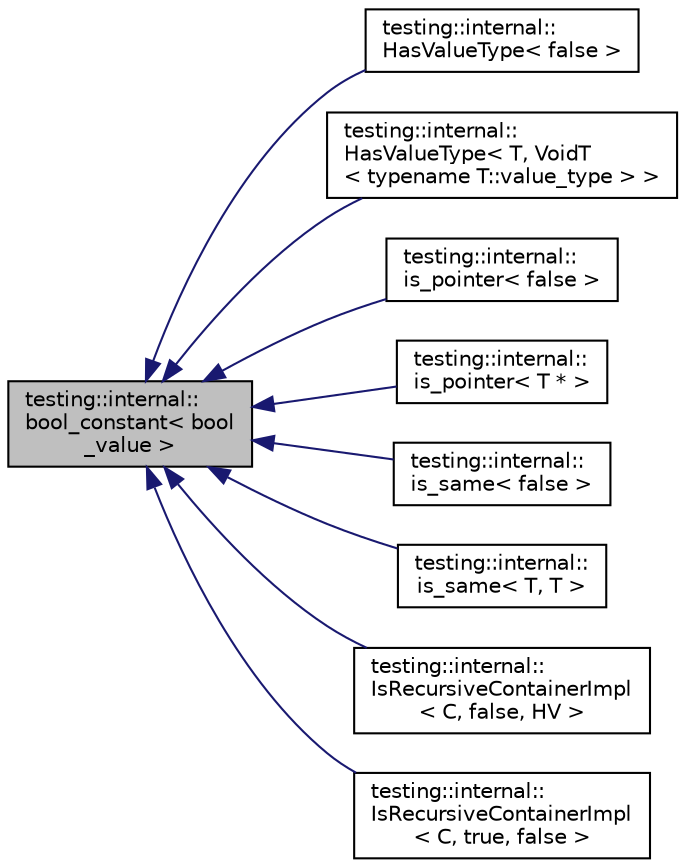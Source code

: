 digraph "testing::internal::bool_constant&lt; bool_value &gt;"
{
  edge [fontname="Helvetica",fontsize="10",labelfontname="Helvetica",labelfontsize="10"];
  node [fontname="Helvetica",fontsize="10",shape=record];
  rankdir="LR";
  Node0 [label="testing::internal::\lbool_constant\< bool\l_value \>",height=0.2,width=0.4,color="black", fillcolor="grey75", style="filled", fontcolor="black"];
  Node0 -> Node1 [dir="back",color="midnightblue",fontsize="10",style="solid"];
  Node1 [label="testing::internal::\lHasValueType\< false \>",height=0.2,width=0.4,color="black", fillcolor="white", style="filled",URL="$structtesting_1_1internal_1_1HasValueType.html"];
  Node0 -> Node2 [dir="back",color="midnightblue",fontsize="10",style="solid"];
  Node2 [label="testing::internal::\lHasValueType\< T, VoidT\l\< typename T::value_type \> \>",height=0.2,width=0.4,color="black", fillcolor="white", style="filled",URL="$structtesting_1_1internal_1_1HasValueType_3_01T_00_01VoidT_3_01typename_01T_1_1value__type_01_4_01_4.html"];
  Node0 -> Node3 [dir="back",color="midnightblue",fontsize="10",style="solid"];
  Node3 [label="testing::internal::\lis_pointer\< false \>",height=0.2,width=0.4,color="black", fillcolor="white", style="filled",URL="$structtesting_1_1internal_1_1is__pointer.html"];
  Node0 -> Node4 [dir="back",color="midnightblue",fontsize="10",style="solid"];
  Node4 [label="testing::internal::\lis_pointer\< T * \>",height=0.2,width=0.4,color="black", fillcolor="white", style="filled",URL="$structtesting_1_1internal_1_1is__pointer_3_01T_01_5_01_4.html"];
  Node0 -> Node5 [dir="back",color="midnightblue",fontsize="10",style="solid"];
  Node5 [label="testing::internal::\lis_same\< false \>",height=0.2,width=0.4,color="black", fillcolor="white", style="filled",URL="$structtesting_1_1internal_1_1is__same.html"];
  Node0 -> Node6 [dir="back",color="midnightblue",fontsize="10",style="solid"];
  Node6 [label="testing::internal::\lis_same\< T, T \>",height=0.2,width=0.4,color="black", fillcolor="white", style="filled",URL="$structtesting_1_1internal_1_1is__same_3_01T_00_01T_01_4.html"];
  Node0 -> Node7 [dir="back",color="midnightblue",fontsize="10",style="solid"];
  Node7 [label="testing::internal::\lIsRecursiveContainerImpl\l\< C, false, HV \>",height=0.2,width=0.4,color="black", fillcolor="white", style="filled",URL="$structtesting_1_1internal_1_1IsRecursiveContainerImpl_3_01C_00_01false_00_01HV_01_4.html"];
  Node0 -> Node8 [dir="back",color="midnightblue",fontsize="10",style="solid"];
  Node8 [label="testing::internal::\lIsRecursiveContainerImpl\l\< C, true, false \>",height=0.2,width=0.4,color="black", fillcolor="white", style="filled",URL="$structtesting_1_1internal_1_1IsRecursiveContainerImpl_3_01C_00_01true_00_01false_01_4.html"];
}
